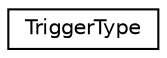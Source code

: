 digraph "Graphical Class Hierarchy"
{
  edge [fontname="Helvetica",fontsize="10",labelfontname="Helvetica",labelfontsize="10"];
  node [fontname="Helvetica",fontsize="10",shape=record];
  rankdir="LR";
  Node1 [label="TriggerType",height=0.2,width=0.4,color="black", fillcolor="white", style="filled",URL="$structTriggerType.html"];
}

